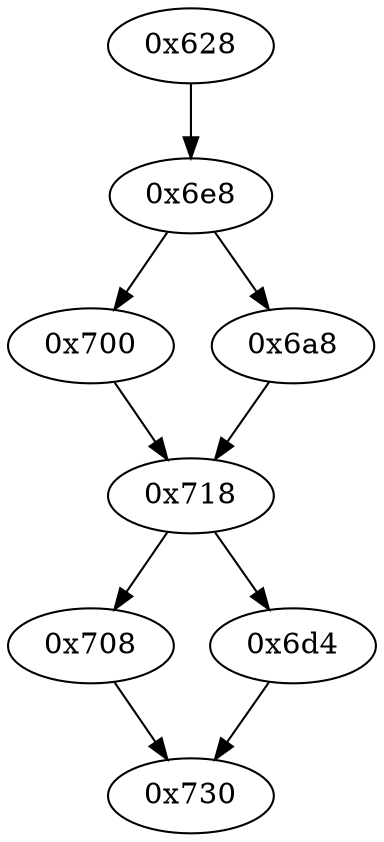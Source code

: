 strict digraph "" {
	"0x700"	 [opcode="[u'mov', u'b']"];
	"0x718"	 [opcode="[u'ldr', u'ldr', u'ldr', u'cmp', u'mov', u'b']"];
	"0x700" -> "0x718";
	"0x708"	 [opcode="[u'mov']"];
	"0x718" -> "0x708";
	"0x6d4"	 [opcode="[u'mov', u'b']"];
	"0x718" -> "0x6d4";
	"0x730"	 [opcode="[u'ldr', u'cmp', u'mov', u'sub', u'pop']"];
	"0x708" -> "0x730";
	"0x6e8"	 [opcode="[u'ldr', u'ldr', u'ldr', u'cmp', u'mov', u'b']"];
	"0x6e8" -> "0x700";
	"0x6a8"	 [opcode="[u'mov', u'b']"];
	"0x6e8" -> "0x6a8";
	"0x628"	 [opcode="[u'push', u'add', u'sub', u'ldr', u'ldr', u'add', u'ldr', u'ldrb', u'add', u'ldr', u'str', u'ldr', u'ldr', u'ldr', u'add', u'ldr', \
u'add', u'b']"];
	"0x628" -> "0x6e8";
	"0x6d4" -> "0x730";
	"0x6a8" -> "0x718";
}

